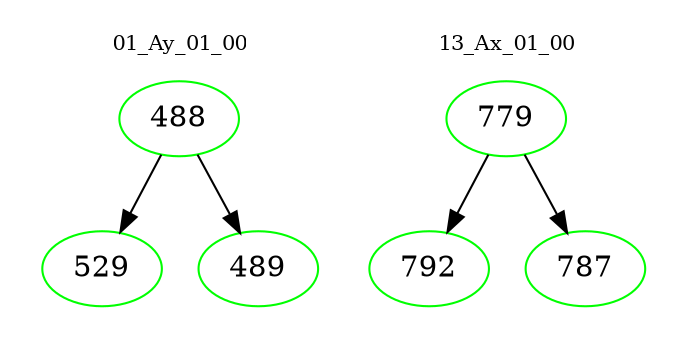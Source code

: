 digraph{
subgraph cluster_0 {
color = white
label = "01_Ay_01_00";
fontsize=10;
T0_488 [label="488", color="green"]
T0_488 -> T0_529 [color="black"]
T0_529 [label="529", color="green"]
T0_488 -> T0_489 [color="black"]
T0_489 [label="489", color="green"]
}
subgraph cluster_1 {
color = white
label = "13_Ax_01_00";
fontsize=10;
T1_779 [label="779", color="green"]
T1_779 -> T1_792 [color="black"]
T1_792 [label="792", color="green"]
T1_779 -> T1_787 [color="black"]
T1_787 [label="787", color="green"]
}
}
